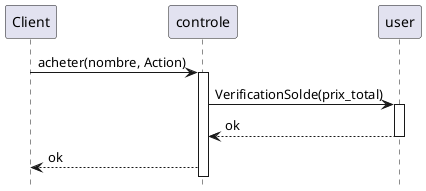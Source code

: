 @startuml
'solde insuffisant
Participant "Client" as C
Participant "controle" as co
Participant "user" as U

hide footbox

C -> co : acheter(nombre, Action)
activate co

co -> U : VerificationSolde(prix_total)
activate U

U --> co : ok
deactivate U

co --> C : ok

@enduml